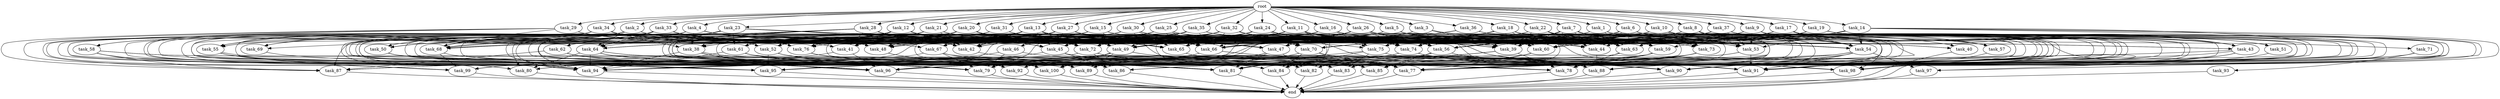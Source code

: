 digraph G {
  task_15 [size="1.337669e+11"];
  task_77 [size="5.636409e+11"];
  task_62 [size="5.534356e+11"];
  task_59 [size="3.122551e+11"];
  task_20 [size="8.527647e+11"];
  task_17 [size="1.041680e+11"];
  task_89 [size="8.501762e+11"];
  task_24 [size="2.936732e+11"];
  task_92 [size="6.535999e+11"];
  task_85 [size="9.717814e+11"];
  task_23 [size="4.447590e+11"];
  task_73 [size="9.098182e+11"];
  task_63 [size="3.886678e+11"];
  task_45 [size="5.604393e+11"];
  task_11 [size="2.663020e+11"];
  task_13 [size="5.506013e+11"];
  task_54 [size="3.640758e+11"];
  task_58 [size="3.837245e+11"];
  task_55 [size="8.729946e+11"];
  task_60 [size="7.565653e+11"];
  task_61 [size="2.293377e+11"];
  task_56 [size="8.162451e+11"];
  task_16 [size="6.221037e+11"];
  task_30 [size="3.463470e+11"];
  task_76 [size="8.896940e+11"];
  task_74 [size="3.005637e+11"];
  task_47 [size="5.185390e+11"];
  task_81 [size="5.234537e+11"];
  task_34 [size="9.946917e+11"];
  task_25 [size="8.606239e+11"];
  task_44 [size="6.964888e+11"];
  task_67 [size="9.103327e+10"];
  task_29 [size="7.343124e+11"];
  end [size="0.000000e+00"];
  task_66 [size="8.181403e+11"];
  task_2 [size="5.577172e+11"];
  task_4 [size="1.010686e+11"];
  task_86 [size="4.717563e+11"];
  task_64 [size="8.314169e+11"];
  task_36 [size="5.803691e+11"];
  task_71 [size="2.850322e+11"];
  task_94 [size="3.316872e+11"];
  task_95 [size="1.493156e+11"];
  task_96 [size="5.086269e+11"];
  task_48 [size="1.796202e+10"];
  task_53 [size="3.995022e+11"];
  task_5 [size="6.322304e+11"];
  task_79 [size="6.899904e+11"];
  task_52 [size="6.090510e+11"];
  task_31 [size="9.954726e+11"];
  task_1 [size="2.716868e+11"];
  task_82 [size="6.662323e+11"];
  task_19 [size="5.299094e+11"];
  task_40 [size="3.375965e+11"];
  task_57 [size="4.696811e+11"];
  task_83 [size="9.535789e+11"];
  task_6 [size="2.012013e+11"];
  task_80 [size="7.529182e+11"];
  task_22 [size="5.223087e+11"];
  task_99 [size="6.508639e+11"];
  task_100 [size="8.029830e+11"];
  task_84 [size="2.886352e+11"];
  task_90 [size="3.187837e+10"];
  task_49 [size="4.151844e+11"];
  task_3 [size="7.172164e+11"];
  task_14 [size="1.945876e+11"];
  task_18 [size="1.407332e+11"];
  task_42 [size="5.354308e+11"];
  task_10 [size="5.483649e+11"];
  task_70 [size="3.751015e+11"];
  task_78 [size="1.379169e+11"];
  task_50 [size="2.090513e+11"];
  task_21 [size="2.954726e+11"];
  task_32 [size="9.339799e+11"];
  task_51 [size="6.528756e+10"];
  task_46 [size="8.516724e+11"];
  task_12 [size="6.846402e+11"];
  task_9 [size="3.605382e+11"];
  task_93 [size="6.593141e+11"];
  task_43 [size="8.563323e+11"];
  task_26 [size="3.651972e+11"];
  task_41 [size="6.847170e+11"];
  task_27 [size="6.028531e+11"];
  task_68 [size="8.453595e+11"];
  task_65 [size="4.267171e+11"];
  task_39 [size="6.554037e+11"];
  task_38 [size="5.436714e+11"];
  task_72 [size="3.631604e+11"];
  task_98 [size="1.485359e+11"];
  task_28 [size="2.781797e+11"];
  task_69 [size="3.179754e+11"];
  task_88 [size="2.389869e+11"];
  task_91 [size="4.805630e+11"];
  task_8 [size="5.504563e+11"];
  task_75 [size="5.048614e+11"];
  task_33 [size="4.962303e+11"];
  root [size="0.000000e+00"];
  task_7 [size="3.183579e+11"];
  task_87 [size="2.346660e+11"];
  task_35 [size="4.423497e+11"];
  task_97 [size="8.028253e+11"];
  task_37 [size="6.168244e+11"];

  task_15 -> task_53 [size="2.102643e+07"];
  task_15 -> task_42 [size="3.149593e+07"];
  task_15 -> task_77 [size="2.818204e+07"];
  task_15 -> task_38 [size="4.942468e+07"];
  task_15 -> task_39 [size="4.096273e+07"];
  task_15 -> task_49 [size="2.442261e+07"];
  task_15 -> task_74 [size="2.003758e+07"];
  task_15 -> task_94 [size="2.073045e+07"];
  task_77 -> end [size="1.000000e-12"];
  task_62 -> task_81 [size="3.489691e+07"];
  task_62 -> task_79 [size="3.449952e+07"];
  task_62 -> task_87 [size="3.352371e+07"];
  task_62 -> task_77 [size="2.818204e+07"];
  task_62 -> task_89 [size="7.084802e+07"];
  task_59 -> task_78 [size="8.619807e+06"];
  task_59 -> task_84 [size="4.810587e+07"];
  task_59 -> task_86 [size="7.862606e+07"];
  task_59 -> task_80 [size="1.075597e+08"];
  task_20 -> task_45 [size="4.003138e+07"];
  task_20 -> task_64 [size="1.039271e+08"];
  task_20 -> task_59 [size="5.204252e+07"];
  task_20 -> task_50 [size="4.181027e+07"];
  task_20 -> task_61 [size="2.293377e+07"];
  task_20 -> task_63 [size="2.591118e+07"];
  task_20 -> task_48 [size="1.496835e+06"];
  task_20 -> task_68 [size="7.044662e+07"];
  task_20 -> task_56 [size="5.830322e+07"];
  task_20 -> task_38 [size="4.942468e+07"];
  task_20 -> task_52 [size="5.536828e+07"];
  task_20 -> task_85 [size="7.475242e+07"];
  task_20 -> task_72 [size="2.421069e+07"];
  task_20 -> task_49 [size="2.442261e+07"];
  task_20 -> task_74 [size="2.003758e+07"];
  task_17 -> task_63 [size="2.591118e+07"];
  task_17 -> task_54 [size="2.141623e+07"];
  task_17 -> task_60 [size="3.981923e+07"];
  task_17 -> task_91 [size="3.432593e+07"];
  task_17 -> task_79 [size="3.449952e+07"];
  task_17 -> task_43 [size="1.223332e+08"];
  task_17 -> task_100 [size="6.691525e+07"];
  task_17 -> task_98 [size="1.650399e+07"];
  task_17 -> task_99 [size="9.298056e+07"];
  task_17 -> task_56 [size="5.830322e+07"];
  task_17 -> task_83 [size="9.535789e+07"];
  task_17 -> task_49 [size="2.442261e+07"];
  task_17 -> task_74 [size="2.003758e+07"];
  task_17 -> task_47 [size="8.642317e+07"];
  task_89 -> end [size="1.000000e-12"];
  task_24 -> task_45 [size="4.003138e+07"];
  task_24 -> task_39 [size="4.096273e+07"];
  task_24 -> task_88 [size="1.838361e+07"];
  task_24 -> task_70 [size="5.358592e+07"];
  task_24 -> task_57 [size="1.174203e+08"];
  task_24 -> task_41 [size="5.267054e+07"];
  task_24 -> task_48 [size="1.496835e+06"];
  task_24 -> task_65 [size="4.741301e+07"];
  task_24 -> task_67 [size="1.820665e+07"];
  task_24 -> task_38 [size="4.942468e+07"];
  task_24 -> task_73 [size="1.819636e+08"];
  task_24 -> task_91 [size="3.432593e+07"];
  task_24 -> task_49 [size="2.442261e+07"];
  task_24 -> task_63 [size="2.591118e+07"];
  task_92 -> end [size="1.000000e-12"];
  task_85 -> end [size="1.000000e-12"];
  task_23 -> task_61 [size="2.293377e+07"];
  task_23 -> task_81 [size="3.489691e+07"];
  task_23 -> task_50 [size="4.181027e+07"];
  task_23 -> task_42 [size="3.149593e+07"];
  task_23 -> task_60 [size="3.981923e+07"];
  task_23 -> task_69 [size="7.949385e+07"];
  task_23 -> task_70 [size="5.358592e+07"];
  task_23 -> task_72 [size="2.421069e+07"];
  task_23 -> task_91 [size="3.432593e+07"];
  task_23 -> task_68 [size="7.044662e+07"];
  task_23 -> task_100 [size="6.691525e+07"];
  task_73 -> task_77 [size="2.818204e+07"];
  task_73 -> task_81 [size="3.489691e+07"];
  task_73 -> task_82 [size="1.110387e+08"];
  task_73 -> task_78 [size="8.619807e+06"];
  task_73 -> task_84 [size="4.810587e+07"];
  task_63 -> task_78 [size="8.619807e+06"];
  task_63 -> task_87 [size="3.352371e+07"];
  task_45 -> task_80 [size="1.075597e+08"];
  task_45 -> task_77 [size="2.818204e+07"];
  task_45 -> task_86 [size="7.862606e+07"];
  task_45 -> task_90 [size="3.542041e+06"];
  task_11 -> task_45 [size="4.003138e+07"];
  task_11 -> task_82 [size="1.110387e+08"];
  task_11 -> task_54 [size="2.141623e+07"];
  task_11 -> task_60 [size="3.981923e+07"];
  task_11 -> task_43 [size="1.223332e+08"];
  task_11 -> task_41 [size="5.267054e+07"];
  task_11 -> task_94 [size="2.073045e+07"];
  task_11 -> task_48 [size="1.496835e+06"];
  task_11 -> task_75 [size="1.009723e+08"];
  task_11 -> task_53 [size="2.102643e+07"];
  task_11 -> task_56 [size="5.830322e+07"];
  task_11 -> task_39 [size="4.096273e+07"];
  task_11 -> task_38 [size="4.942468e+07"];
  task_11 -> task_52 [size="5.536828e+07"];
  task_11 -> task_66 [size="4.812590e+07"];
  task_11 -> task_72 [size="2.421069e+07"];
  task_11 -> task_49 [size="2.442261e+07"];
  task_11 -> task_74 [size="2.003758e+07"];
  task_13 -> task_45 [size="4.003138e+07"];
  task_13 -> task_54 [size="2.141623e+07"];
  task_13 -> task_42 [size="3.149593e+07"];
  task_13 -> task_60 [size="3.981923e+07"];
  task_13 -> task_59 [size="5.204252e+07"];
  task_13 -> task_94 [size="2.073045e+07"];
  task_13 -> task_89 [size="7.084802e+07"];
  task_13 -> task_48 [size="1.496835e+06"];
  task_13 -> task_61 [size="2.293377e+07"];
  task_13 -> task_65 [size="4.741301e+07"];
  task_13 -> task_67 [size="1.820665e+07"];
  task_13 -> task_38 [size="4.942468e+07"];
  task_13 -> task_52 [size="5.536828e+07"];
  task_13 -> task_72 [size="2.421069e+07"];
  task_13 -> task_63 [size="2.591118e+07"];
  task_13 -> task_76 [size="1.482823e+08"];
  task_54 -> task_97 [size="2.676084e+08"];
  task_54 -> task_77 [size="2.818204e+07"];
  task_54 -> task_90 [size="3.542041e+06"];
  task_54 -> task_85 [size="7.475242e+07"];
  task_54 -> task_78 [size="8.619807e+06"];
  task_54 -> task_100 [size="6.691525e+07"];
  task_54 -> task_91 [size="3.432593e+07"];
  task_58 -> task_80 [size="1.075597e+08"];
  task_58 -> task_86 [size="7.862606e+07"];
  task_58 -> task_94 [size="2.073045e+07"];
  task_58 -> task_100 [size="6.691525e+07"];
  task_58 -> task_87 [size="3.352371e+07"];
  task_55 -> task_85 [size="7.475242e+07"];
  task_55 -> task_99 [size="9.298056e+07"];
  task_55 -> task_79 [size="3.449952e+07"];
  task_55 -> task_96 [size="3.390846e+07"];
  task_60 -> task_81 [size="3.489691e+07"];
  task_60 -> task_77 [size="2.818204e+07"];
  task_61 -> task_79 [size="3.449952e+07"];
  task_61 -> task_77 [size="2.818204e+07"];
  task_61 -> task_88 [size="1.838361e+07"];
  task_61 -> task_83 [size="9.535789e+07"];
  task_61 -> task_94 [size="2.073045e+07"];
  task_61 -> task_89 [size="7.084802e+07"];
  task_56 -> task_85 [size="7.475242e+07"];
  task_56 -> task_79 [size="3.449952e+07"];
  task_56 -> task_90 [size="3.542041e+06"];
  task_16 -> task_45 [size="4.003138e+07"];
  task_16 -> task_81 [size="3.489691e+07"];
  task_16 -> task_60 [size="3.981923e+07"];
  task_16 -> task_40 [size="8.439913e+07"];
  task_16 -> task_61 [size="2.293377e+07"];
  task_16 -> task_63 [size="2.591118e+07"];
  task_16 -> task_68 [size="7.044662e+07"];
  task_16 -> task_48 [size="1.496835e+06"];
  task_16 -> task_75 [size="1.009723e+08"];
  task_16 -> task_53 [size="2.102643e+07"];
  task_16 -> task_96 [size="3.390846e+07"];
  task_16 -> task_85 [size="7.475242e+07"];
  task_16 -> task_49 [size="2.442261e+07"];
  task_16 -> task_98 [size="1.650399e+07"];
  task_16 -> task_65 [size="4.741301e+07"];
  task_30 -> task_54 [size="2.141623e+07"];
  task_30 -> task_42 [size="3.149593e+07"];
  task_30 -> task_61 [size="2.293377e+07"];
  task_30 -> task_41 [size="5.267054e+07"];
  task_30 -> task_48 [size="1.496835e+06"];
  task_30 -> task_68 [size="7.044662e+07"];
  task_30 -> task_65 [size="4.741301e+07"];
  task_30 -> task_56 [size="5.830322e+07"];
  task_30 -> task_38 [size="4.942468e+07"];
  task_30 -> task_98 [size="1.650399e+07"];
  task_30 -> task_63 [size="2.591118e+07"];
  task_30 -> task_47 [size="8.642317e+07"];
  task_76 -> task_92 [size="1.307200e+08"];
  task_76 -> task_81 [size="3.489691e+07"];
  task_76 -> task_77 [size="2.818204e+07"];
  task_76 -> task_84 [size="4.810587e+07"];
  task_74 -> task_91 [size="3.432593e+07"];
  task_74 -> task_96 [size="3.390846e+07"];
  task_74 -> task_79 [size="3.449952e+07"];
  task_74 -> task_98 [size="1.650399e+07"];
  task_74 -> task_88 [size="1.838361e+07"];
  task_47 -> task_81 [size="3.489691e+07"];
  task_47 -> task_82 [size="1.110387e+08"];
  task_47 -> task_100 [size="6.691525e+07"];
  task_47 -> task_89 [size="7.084802e+07"];
  task_81 -> end [size="1.000000e-12"];
  task_34 -> task_45 [size="4.003138e+07"];
  task_34 -> task_50 [size="4.181027e+07"];
  task_34 -> task_87 [size="3.352371e+07"];
  task_34 -> task_38 [size="4.942468e+07"];
  task_34 -> task_58 [size="1.918622e+08"];
  task_34 -> task_55 [size="1.745989e+08"];
  task_34 -> task_44 [size="6.964888e+07"];
  task_34 -> task_78 [size="8.619807e+06"];
  task_34 -> task_75 [size="1.009723e+08"];
  task_34 -> task_41 [size="5.267054e+07"];
  task_34 -> task_68 [size="7.044662e+07"];
  task_34 -> task_99 [size="9.298056e+07"];
  task_34 -> task_66 [size="4.812590e+07"];
  task_34 -> task_67 [size="1.820665e+07"];
  task_34 -> task_96 [size="3.390846e+07"];
  task_34 -> task_74 [size="2.003758e+07"];
  task_25 -> task_61 [size="2.293377e+07"];
  task_25 -> task_65 [size="4.741301e+07"];
  task_25 -> task_66 [size="4.812590e+07"];
  task_25 -> task_54 [size="2.141623e+07"];
  task_25 -> task_42 [size="3.149593e+07"];
  task_25 -> task_96 [size="3.390846e+07"];
  task_25 -> task_46 [size="8.516724e+08"];
  task_25 -> task_62 [size="2.767178e+08"];
  task_25 -> task_74 [size="2.003758e+07"];
  task_25 -> task_60 [size="3.981923e+07"];
  task_25 -> task_38 [size="4.942468e+07"];
  task_44 -> task_88 [size="1.838361e+07"];
  task_67 -> task_85 [size="7.475242e+07"];
  task_67 -> task_81 [size="3.489691e+07"];
  task_67 -> task_79 [size="3.449952e+07"];
  task_67 -> task_94 [size="2.073045e+07"];
  task_67 -> task_83 [size="9.535789e+07"];
  task_29 -> task_45 [size="4.003138e+07"];
  task_29 -> task_48 [size="1.496835e+06"];
  task_29 -> task_68 [size="7.044662e+07"];
  task_29 -> task_99 [size="9.298056e+07"];
  task_29 -> task_87 [size="3.352371e+07"];
  task_29 -> task_96 [size="3.390846e+07"];
  task_29 -> task_72 [size="2.421069e+07"];
  task_29 -> task_49 [size="2.442261e+07"];
  task_29 -> task_41 [size="5.267054e+07"];
  task_66 -> task_91 [size="3.432593e+07"];
  task_66 -> task_79 [size="3.449952e+07"];
  task_66 -> task_90 [size="3.542041e+06"];
  task_2 -> task_45 [size="4.003138e+07"];
  task_2 -> task_64 [size="1.039271e+08"];
  task_2 -> task_82 [size="1.110387e+08"];
  task_2 -> task_42 [size="3.149593e+07"];
  task_2 -> task_58 [size="1.918622e+08"];
  task_2 -> task_55 [size="1.745989e+08"];
  task_2 -> task_79 [size="3.449952e+07"];
  task_2 -> task_94 [size="2.073045e+07"];
  task_2 -> task_68 [size="7.044662e+07"];
  task_2 -> task_53 [size="2.102643e+07"];
  task_2 -> task_66 [size="4.812590e+07"];
  task_2 -> task_39 [size="4.096273e+07"];
  task_2 -> task_96 [size="3.390846e+07"];
  task_2 -> task_69 [size="7.949385e+07"];
  task_2 -> task_49 [size="2.442261e+07"];
  task_2 -> task_47 [size="8.642317e+07"];
  task_4 -> task_88 [size="1.838361e+07"];
  task_4 -> task_70 [size="5.358592e+07"];
  task_4 -> task_57 [size="1.174203e+08"];
  task_4 -> task_38 [size="4.942468e+07"];
  task_4 -> task_68 [size="7.044662e+07"];
  task_4 -> task_80 [size="1.075597e+08"];
  task_4 -> task_48 [size="1.496835e+06"];
  task_4 -> task_92 [size="1.307200e+08"];
  task_4 -> task_53 [size="2.102643e+07"];
  task_4 -> task_96 [size="3.390846e+07"];
  task_4 -> task_72 [size="2.421069e+07"];
  task_4 -> task_79 [size="3.449952e+07"];
  task_4 -> task_90 [size="3.542041e+06"];
  task_4 -> task_65 [size="4.741301e+07"];
  task_86 -> end [size="1.000000e-12"];
  task_64 -> task_96 [size="3.390846e+07"];
  task_64 -> task_83 [size="9.535789e+07"];
  task_64 -> task_89 [size="7.084802e+07"];
  task_64 -> task_78 [size="8.619807e+06"];
  task_64 -> task_94 [size="2.073045e+07"];
  task_64 -> task_86 [size="7.862606e+07"];
  task_64 -> task_80 [size="1.075597e+08"];
  task_36 -> task_52 [size="5.536828e+07"];
  task_36 -> task_73 [size="1.819636e+08"];
  task_36 -> task_66 [size="4.812590e+07"];
  task_36 -> task_63 [size="2.591118e+07"];
  task_36 -> task_77 [size="2.818204e+07"];
  task_71 -> task_93 [size="6.593141e+08"];
  task_71 -> task_77 [size="2.818204e+07"];
  task_71 -> task_90 [size="3.542041e+06"];
  task_94 -> end [size="1.000000e-12"];
  task_95 -> end [size="1.000000e-12"];
  task_96 -> end [size="1.000000e-12"];
  task_48 -> task_81 [size="3.489691e+07"];
  task_48 -> task_89 [size="7.084802e+07"];
  task_53 -> task_91 [size="3.432593e+07"];
  task_53 -> task_92 [size="1.307200e+08"];
  task_53 -> task_100 [size="6.691525e+07"];
  task_5 -> task_45 [size="4.003138e+07"];
  task_5 -> task_64 [size="1.039271e+08"];
  task_5 -> task_53 [size="2.102643e+07"];
  task_5 -> task_39 [size="4.096273e+07"];
  task_5 -> task_42 [size="3.149593e+07"];
  task_5 -> task_60 [size="3.981923e+07"];
  task_5 -> task_77 [size="2.818204e+07"];
  task_5 -> task_96 [size="3.390846e+07"];
  task_5 -> task_98 [size="1.650399e+07"];
  task_79 -> end [size="1.000000e-12"];
  task_52 -> task_85 [size="7.475242e+07"];
  task_52 -> task_95 [size="2.488593e+07"];
  task_52 -> task_77 [size="2.818204e+07"];
  task_52 -> task_100 [size="6.691525e+07"];
  task_52 -> task_89 [size="7.084802e+07"];
  task_31 -> task_81 [size="3.489691e+07"];
  task_31 -> task_54 [size="2.141623e+07"];
  task_31 -> task_60 [size="3.981923e+07"];
  task_31 -> task_44 [size="6.964888e+07"];
  task_31 -> task_41 [size="5.267054e+07"];
  task_31 -> task_100 [size="6.691525e+07"];
  task_31 -> task_68 [size="7.044662e+07"];
  task_31 -> task_53 [size="2.102643e+07"];
  task_31 -> task_56 [size="5.830322e+07"];
  task_31 -> task_38 [size="4.942468e+07"];
  task_31 -> task_52 [size="5.536828e+07"];
  task_31 -> task_66 [size="4.812590e+07"];
  task_31 -> task_76 [size="1.482823e+08"];
  task_1 -> task_45 [size="4.003138e+07"];
  task_1 -> task_44 [size="6.964888e+07"];
  task_1 -> task_42 [size="3.149593e+07"];
  task_1 -> task_88 [size="1.838361e+07"];
  task_1 -> task_70 [size="5.358592e+07"];
  task_1 -> task_57 [size="1.174203e+08"];
  task_1 -> task_41 [size="5.267054e+07"];
  task_1 -> task_63 [size="2.591118e+07"];
  task_1 -> task_53 [size="2.102643e+07"];
  task_1 -> task_66 [size="4.812590e+07"];
  task_1 -> task_83 [size="9.535789e+07"];
  task_1 -> task_72 [size="2.421069e+07"];
  task_1 -> task_89 [size="7.084802e+07"];
  task_1 -> task_98 [size="1.650399e+07"];
  task_1 -> task_86 [size="7.862606e+07"];
  task_1 -> task_76 [size="1.482823e+08"];
  task_82 -> end [size="1.000000e-12"];
  task_19 -> task_63 [size="2.591118e+07"];
  task_19 -> task_78 [size="8.619807e+06"];
  task_19 -> task_88 [size="1.838361e+07"];
  task_19 -> task_59 [size="5.204252e+07"];
  task_19 -> task_60 [size="3.981923e+07"];
  task_19 -> task_43 [size="1.223332e+08"];
  task_19 -> task_98 [size="1.650399e+07"];
  task_19 -> task_56 [size="5.830322e+07"];
  task_19 -> task_39 [size="4.096273e+07"];
  task_19 -> task_96 [size="3.390846e+07"];
  task_19 -> task_85 [size="7.475242e+07"];
  task_19 -> task_76 [size="1.482823e+08"];
  task_19 -> task_49 [size="2.442261e+07"];
  task_19 -> task_74 [size="2.003758e+07"];
  task_19 -> task_97 [size="2.676084e+08"];
  task_40 -> end [size="1.000000e-12"];
  task_57 -> end [size="1.000000e-12"];
  task_83 -> end [size="1.000000e-12"];
  task_6 -> task_45 [size="4.003138e+07"];
  task_6 -> task_39 [size="4.096273e+07"];
  task_6 -> task_42 [size="3.149593e+07"];
  task_6 -> task_40 [size="8.439913e+07"];
  task_6 -> task_77 [size="2.818204e+07"];
  task_6 -> task_60 [size="3.981923e+07"];
  task_6 -> task_63 [size="2.591118e+07"];
  task_6 -> task_74 [size="2.003758e+07"];
  task_6 -> task_53 [size="2.102643e+07"];
  task_6 -> task_67 [size="1.820665e+07"];
  task_6 -> task_90 [size="3.542041e+06"];
  task_6 -> task_85 [size="7.475242e+07"];
  task_6 -> task_72 [size="2.421069e+07"];
  task_6 -> task_44 [size="6.964888e+07"];
  task_80 -> end [size="1.000000e-12"];
  task_22 -> task_81 [size="3.489691e+07"];
  task_22 -> task_42 [size="3.149593e+07"];
  task_22 -> task_54 [size="2.141623e+07"];
  task_22 -> task_60 [size="3.981923e+07"];
  task_22 -> task_91 [size="3.432593e+07"];
  task_22 -> task_44 [size="6.964888e+07"];
  task_22 -> task_41 [size="5.267054e+07"];
  task_22 -> task_82 [size="1.110387e+08"];
  task_22 -> task_39 [size="4.096273e+07"];
  task_22 -> task_73 [size="1.819636e+08"];
  task_22 -> task_52 [size="5.536828e+07"];
  task_22 -> task_85 [size="7.475242e+07"];
  task_22 -> task_63 [size="2.591118e+07"];
  task_99 -> end [size="1.000000e-12"];
  task_100 -> end [size="1.000000e-12"];
  task_84 -> end [size="1.000000e-12"];
  task_90 -> end [size="1.000000e-12"];
  task_49 -> task_77 [size="2.818204e+07"];
  task_49 -> task_79 [size="3.449952e+07"];
  task_49 -> task_78 [size="8.619807e+06"];
  task_49 -> task_94 [size="2.073045e+07"];
  task_49 -> task_100 [size="6.691525e+07"];
  task_49 -> task_89 [size="7.084802e+07"];
  task_3 -> task_65 [size="4.741301e+07"];
  task_3 -> task_56 [size="5.830322e+07"];
  task_3 -> task_39 [size="4.096273e+07"];
  task_3 -> task_66 [size="4.812590e+07"];
  task_3 -> task_72 [size="2.421069e+07"];
  task_3 -> task_78 [size="8.619807e+06"];
  task_3 -> task_53 [size="2.102643e+07"];
  task_3 -> task_94 [size="2.073045e+07"];
  task_14 -> task_53 [size="2.102643e+07"];
  task_14 -> task_79 [size="3.449952e+07"];
  task_14 -> task_54 [size="2.141623e+07"];
  task_14 -> task_88 [size="1.838361e+07"];
  task_14 -> task_89 [size="7.084802e+07"];
  task_14 -> task_60 [size="3.981923e+07"];
  task_14 -> task_49 [size="2.442261e+07"];
  task_14 -> task_98 [size="1.650399e+07"];
  task_14 -> task_74 [size="2.003758e+07"];
  task_18 -> task_64 [size="1.039271e+08"];
  task_18 -> task_81 [size="3.489691e+07"];
  task_18 -> task_54 [size="2.141623e+07"];
  task_18 -> task_60 [size="3.981923e+07"];
  task_18 -> task_70 [size="5.358592e+07"];
  task_18 -> task_78 [size="8.619807e+06"];
  task_18 -> task_63 [size="2.591118e+07"];
  task_18 -> task_75 [size="1.009723e+08"];
  task_18 -> task_53 [size="2.102643e+07"];
  task_18 -> task_66 [size="4.812590e+07"];
  task_18 -> task_39 [size="4.096273e+07"];
  task_18 -> task_91 [size="3.432593e+07"];
  task_18 -> task_74 [size="2.003758e+07"];
  task_42 -> task_77 [size="2.818204e+07"];
  task_10 -> task_77 [size="2.818204e+07"];
  task_10 -> task_59 [size="5.204252e+07"];
  task_10 -> task_57 [size="1.174203e+08"];
  task_10 -> task_90 [size="3.542041e+06"];
  task_10 -> task_68 [size="7.044662e+07"];
  task_10 -> task_66 [size="4.812590e+07"];
  task_10 -> task_39 [size="4.096273e+07"];
  task_10 -> task_83 [size="9.535789e+07"];
  task_10 -> task_73 [size="1.819636e+08"];
  task_10 -> task_72 [size="2.421069e+07"];
  task_10 -> task_49 [size="2.442261e+07"];
  task_10 -> task_54 [size="2.141623e+07"];
  task_10 -> task_88 [size="1.838361e+07"];
  task_10 -> task_70 [size="5.358592e+07"];
  task_10 -> task_78 [size="8.619807e+06"];
  task_10 -> task_48 [size="1.496835e+06"];
  task_10 -> task_53 [size="2.102643e+07"];
  task_10 -> task_56 [size="5.830322e+07"];
  task_10 -> task_47 [size="8.642317e+07"];
  task_10 -> task_91 [size="3.432593e+07"];
  task_10 -> task_52 [size="5.536828e+07"];
  task_10 -> task_85 [size="7.475242e+07"];
  task_70 -> task_77 [size="2.818204e+07"];
  task_70 -> task_79 [size="3.449952e+07"];
  task_70 -> task_84 [size="4.810587e+07"];
  task_70 -> task_100 [size="6.691525e+07"];
  task_70 -> task_88 [size="1.838361e+07"];
  task_78 -> end [size="1.000000e-12"];
  task_50 -> task_95 [size="2.488593e+07"];
  task_50 -> task_78 [size="8.619807e+06"];
  task_50 -> task_84 [size="4.810587e+07"];
  task_50 -> task_100 [size="6.691525e+07"];
  task_50 -> task_83 [size="9.535789e+07"];
  task_21 -> task_81 [size="3.489691e+07"];
  task_21 -> task_42 [size="3.149593e+07"];
  task_21 -> task_44 [size="6.964888e+07"];
  task_21 -> task_61 [size="2.293377e+07"];
  task_21 -> task_94 [size="2.073045e+07"];
  task_21 -> task_68 [size="7.044662e+07"];
  task_21 -> task_56 [size="5.830322e+07"];
  task_21 -> task_79 [size="3.449952e+07"];
  task_21 -> task_52 [size="5.536828e+07"];
  task_21 -> task_66 [size="4.812590e+07"];
  task_21 -> task_49 [size="2.442261e+07"];
  task_21 -> task_63 [size="2.591118e+07"];
  task_21 -> task_76 [size="1.482823e+08"];
  task_32 -> task_64 [size="1.039271e+08"];
  task_32 -> task_82 [size="1.110387e+08"];
  task_32 -> task_42 [size="3.149593e+07"];
  task_32 -> task_54 [size="2.141623e+07"];
  task_32 -> task_60 [size="3.981923e+07"];
  task_32 -> task_70 [size="5.358592e+07"];
  task_32 -> task_41 [size="5.267054e+07"];
  task_32 -> task_48 [size="1.496835e+06"];
  task_32 -> task_66 [size="4.812590e+07"];
  task_32 -> task_39 [size="4.096273e+07"];
  task_32 -> task_79 [size="3.449952e+07"];
  task_32 -> task_98 [size="1.650399e+07"];
  task_51 -> task_83 [size="9.535789e+07"];
  task_46 -> task_99 [size="9.298056e+07"];
  task_46 -> task_79 [size="3.449952e+07"];
  task_46 -> task_88 [size="1.838361e+07"];
  task_12 -> task_42 [size="3.149593e+07"];
  task_12 -> task_54 [size="2.141623e+07"];
  task_12 -> task_62 [size="2.767178e+08"];
  task_12 -> task_44 [size="6.964888e+07"];
  task_12 -> task_61 [size="2.293377e+07"];
  task_12 -> task_41 [size="5.267054e+07"];
  task_12 -> task_92 [size="1.307200e+08"];
  task_12 -> task_66 [size="4.812590e+07"];
  task_12 -> task_39 [size="4.096273e+07"];
  task_12 -> task_79 [size="3.449952e+07"];
  task_12 -> task_52 [size="5.536828e+07"];
  task_12 -> task_72 [size="2.421069e+07"];
  task_12 -> task_87 [size="3.352371e+07"];
  task_9 -> task_75 [size="1.009723e+08"];
  task_9 -> task_53 [size="2.102643e+07"];
  task_9 -> task_60 [size="3.981923e+07"];
  task_9 -> task_51 [size="3.264378e+07"];
  task_9 -> task_42 [size="3.149593e+07"];
  task_9 -> task_96 [size="3.390846e+07"];
  task_9 -> task_78 [size="8.619807e+06"];
  task_9 -> task_43 [size="1.223332e+08"];
  task_9 -> task_74 [size="2.003758e+07"];
  task_9 -> task_54 [size="2.141623e+07"];
  task_93 -> end [size="1.000000e-12"];
  task_43 -> task_91 [size="3.432593e+07"];
  task_43 -> task_95 [size="2.488593e+07"];
  task_43 -> task_81 [size="3.489691e+07"];
  task_43 -> task_97 [size="2.676084e+08"];
  task_26 -> task_54 [size="2.141623e+07"];
  task_26 -> task_42 [size="3.149593e+07"];
  task_26 -> task_59 [size="5.204252e+07"];
  task_26 -> task_44 [size="6.964888e+07"];
  task_26 -> task_78 [size="8.619807e+06"];
  task_26 -> task_61 [size="2.293377e+07"];
  task_26 -> task_53 [size="2.102643e+07"];
  task_26 -> task_56 [size="5.830322e+07"];
  task_26 -> task_67 [size="1.820665e+07"];
  task_26 -> task_52 [size="5.536828e+07"];
  task_26 -> task_72 [size="2.421069e+07"];
  task_26 -> task_49 [size="2.442261e+07"];
  task_26 -> task_74 [size="2.003758e+07"];
  task_26 -> task_47 [size="8.642317e+07"];
  task_41 -> task_99 [size="9.298056e+07"];
  task_41 -> task_96 [size="3.390846e+07"];
  task_27 -> task_45 [size="4.003138e+07"];
  task_27 -> task_65 [size="4.741301e+07"];
  task_27 -> task_56 [size="5.830322e+07"];
  task_27 -> task_42 [size="3.149593e+07"];
  task_27 -> task_69 [size="7.949385e+07"];
  task_27 -> task_50 [size="4.181027e+07"];
  task_27 -> task_53 [size="2.102643e+07"];
  task_27 -> task_74 [size="2.003758e+07"];
  task_27 -> task_47 [size="8.642317e+07"];
  task_27 -> task_80 [size="1.075597e+08"];
  task_68 -> task_95 [size="2.488593e+07"];
  task_68 -> task_99 [size="9.298056e+07"];
  task_65 -> task_88 [size="1.838361e+07"];
  task_39 -> task_89 [size="7.084802e+07"];
  task_39 -> task_78 [size="8.619807e+06"];
  task_39 -> task_94 [size="2.073045e+07"];
  task_39 -> task_96 [size="3.390846e+07"];
  task_38 -> task_79 [size="3.449952e+07"];
  task_38 -> task_83 [size="9.535789e+07"];
  task_38 -> task_85 [size="7.475242e+07"];
  task_38 -> task_96 [size="3.390846e+07"];
  task_38 -> task_94 [size="2.073045e+07"];
  task_38 -> task_100 [size="6.691525e+07"];
  task_72 -> task_85 [size="7.475242e+07"];
  task_72 -> task_95 [size="2.488593e+07"];
  task_72 -> task_78 [size="8.619807e+06"];
  task_72 -> task_86 [size="7.862606e+07"];
  task_98 -> end [size="1.000000e-12"];
  task_28 -> task_64 [size="1.039271e+08"];
  task_28 -> task_42 [size="3.149593e+07"];
  task_28 -> task_77 [size="2.818204e+07"];
  task_28 -> task_91 [size="3.432593e+07"];
  task_28 -> task_95 [size="2.488593e+07"];
  task_28 -> task_41 [size="5.267054e+07"];
  task_28 -> task_94 [size="2.073045e+07"];
  task_28 -> task_48 [size="1.496835e+06"];
  task_28 -> task_56 [size="5.830322e+07"];
  task_28 -> task_39 [size="4.096273e+07"];
  task_28 -> task_55 [size="1.745989e+08"];
  task_28 -> task_66 [size="4.812590e+07"];
  task_28 -> task_72 [size="2.421069e+07"];
  task_28 -> task_49 [size="2.442261e+07"];
  task_28 -> task_74 [size="2.003758e+07"];
  task_69 -> task_79 [size="3.449952e+07"];
  task_88 -> end [size="1.000000e-12"];
  task_91 -> end [size="1.000000e-12"];
  task_8 -> task_45 [size="4.003138e+07"];
  task_8 -> task_53 [size="2.102643e+07"];
  task_8 -> task_39 [size="4.096273e+07"];
  task_8 -> task_54 [size="2.141623e+07"];
  task_8 -> task_91 [size="3.432593e+07"];
  task_8 -> task_72 [size="2.421069e+07"];
  task_8 -> task_43 [size="1.223332e+08"];
  task_8 -> task_65 [size="4.741301e+07"];
  task_75 -> task_91 [size="3.432593e+07"];
  task_75 -> task_79 [size="3.449952e+07"];
  task_75 -> task_84 [size="4.810587e+07"];
  task_75 -> task_83 [size="9.535789e+07"];
  task_33 -> task_64 [size="1.039271e+08"];
  task_33 -> task_60 [size="3.981923e+07"];
  task_33 -> task_50 [size="4.181027e+07"];
  task_33 -> task_63 [size="2.591118e+07"];
  task_33 -> task_94 [size="2.073045e+07"];
  task_33 -> task_80 [size="1.075597e+08"];
  task_33 -> task_52 [size="5.536828e+07"];
  task_33 -> task_68 [size="7.044662e+07"];
  task_33 -> task_55 [size="1.745989e+08"];
  task_33 -> task_69 [size="7.949385e+07"];
  task_33 -> task_89 [size="7.084802e+07"];
  task_33 -> task_49 [size="2.442261e+07"];
  task_33 -> task_74 [size="2.003758e+07"];
  task_33 -> task_76 [size="1.482823e+08"];
  root -> task_1 [size="1.000000e-12"];
  root -> task_19 [size="1.000000e-12"];
  root -> task_5 [size="1.000000e-12"];
  root -> task_25 [size="1.000000e-12"];
  root -> task_11 [size="1.000000e-12"];
  root -> task_12 [size="1.000000e-12"];
  root -> task_9 [size="1.000000e-12"];
  root -> task_20 [size="1.000000e-12"];
  root -> task_6 [size="1.000000e-12"];
  root -> task_17 [size="1.000000e-12"];
  root -> task_26 [size="1.000000e-12"];
  root -> task_24 [size="1.000000e-12"];
  root -> task_27 [size="1.000000e-12"];
  root -> task_22 [size="1.000000e-12"];
  root -> task_7 [size="1.000000e-12"];
  root -> task_15 [size="1.000000e-12"];
  root -> task_23 [size="1.000000e-12"];
  root -> task_2 [size="1.000000e-12"];
  root -> task_3 [size="1.000000e-12"];
  root -> task_28 [size="1.000000e-12"];
  root -> task_29 [size="1.000000e-12"];
  root -> task_36 [size="1.000000e-12"];
  root -> task_14 [size="1.000000e-12"];
  root -> task_18 [size="1.000000e-12"];
  root -> task_13 [size="1.000000e-12"];
  root -> task_10 [size="1.000000e-12"];
  root -> task_4 [size="1.000000e-12"];
  root -> task_8 [size="1.000000e-12"];
  root -> task_33 [size="1.000000e-12"];
  root -> task_21 [size="1.000000e-12"];
  root -> task_16 [size="1.000000e-12"];
  root -> task_34 [size="1.000000e-12"];
  root -> task_35 [size="1.000000e-12"];
  root -> task_32 [size="1.000000e-12"];
  root -> task_31 [size="1.000000e-12"];
  root -> task_37 [size="1.000000e-12"];
  root -> task_30 [size="1.000000e-12"];
  task_7 -> task_45 [size="4.003138e+07"];
  task_7 -> task_64 [size="1.039271e+08"];
  task_7 -> task_54 [size="2.141623e+07"];
  task_7 -> task_77 [size="2.818204e+07"];
  task_7 -> task_60 [size="3.981923e+07"];
  task_7 -> task_59 [size="5.204252e+07"];
  task_7 -> task_44 [size="6.964888e+07"];
  task_7 -> task_88 [size="1.838361e+07"];
  task_7 -> task_48 [size="1.496835e+06"];
  task_7 -> task_92 [size="1.307200e+08"];
  task_7 -> task_53 [size="2.102643e+07"];
  task_7 -> task_40 [size="8.439913e+07"];
  task_7 -> task_39 [size="4.096273e+07"];
  task_7 -> task_38 [size="4.942468e+07"];
  task_7 -> task_66 [size="4.812590e+07"];
  task_7 -> task_56 [size="5.830322e+07"];
  task_7 -> task_90 [size="3.542041e+06"];
  task_7 -> task_63 [size="2.591118e+07"];
  task_87 -> end [size="1.000000e-12"];
  task_35 -> task_61 [size="2.293377e+07"];
  task_35 -> task_81 [size="3.489691e+07"];
  task_35 -> task_66 [size="4.812590e+07"];
  task_35 -> task_94 [size="2.073045e+07"];
  task_35 -> task_55 [size="1.745989e+08"];
  task_35 -> task_73 [size="1.819636e+08"];
  task_35 -> task_40 [size="8.439913e+07"];
  task_35 -> task_60 [size="3.981923e+07"];
  task_35 -> task_43 [size="1.223332e+08"];
  task_35 -> task_41 [size="5.267054e+07"];
  task_35 -> task_49 [size="2.442261e+07"];
  task_97 -> end [size="1.000000e-12"];
  task_37 -> task_71 [size="2.850322e+08"];
  task_37 -> task_54 [size="2.141623e+07"];
  task_37 -> task_77 [size="2.818204e+07"];
  task_37 -> task_60 [size="3.981923e+07"];
  task_37 -> task_44 [size="6.964888e+07"];
  task_37 -> task_43 [size="1.223332e+08"];
  task_37 -> task_41 [size="5.267054e+07"];
  task_37 -> task_53 [size="2.102643e+07"];
  task_37 -> task_66 [size="4.812590e+07"];
  task_37 -> task_51 [size="3.264378e+07"];
  task_37 -> task_56 [size="5.830322e+07"];
  task_37 -> task_72 [size="2.421069e+07"];
  task_37 -> task_49 [size="2.442261e+07"];
  task_37 -> task_87 [size="3.352371e+07"];
}
